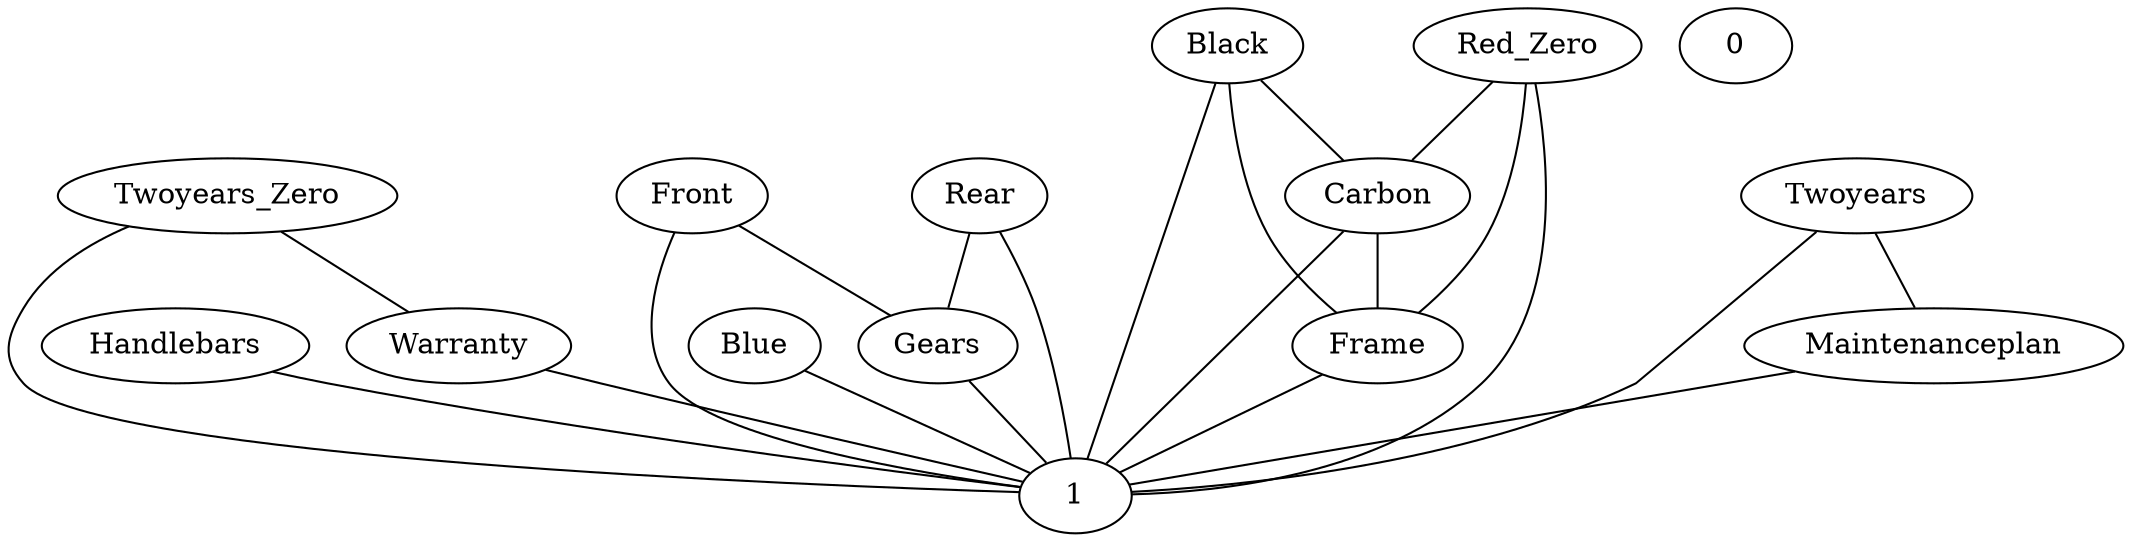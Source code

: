 graph G {
  Black;
  Handlebars;
  Warranty;
  Red_Zero;
  Blue;
  0;
  1;
  Front;
  Rear;
  Frame;
  Twoyears_Zero;
  Maintenanceplan;
  Gears;
  Twoyears;
  Carbon;
  Twoyears -- Maintenanceplan;
  Red_Zero -- Carbon;
  Rear -- Gears;
  Black -- Carbon;
  Carbon -- Frame;
  Twoyears_Zero -- Warranty;
  Front -- Gears;
  Black -- Frame;
  Handlebars -- 1;
  Warranty -- 1;
  Red_Zero -- Frame;
  Blue -- 1;
  Frame -- 1;
  Twoyears_Zero -- 1;
  Maintenanceplan -- 1;
  Gears -- 1;
  Twoyears -- 1;
  Carbon -- 1;
  Black -- 1;
  Red_Zero -- 1;
  Front -- 1;
  Rear -- 1;
}
